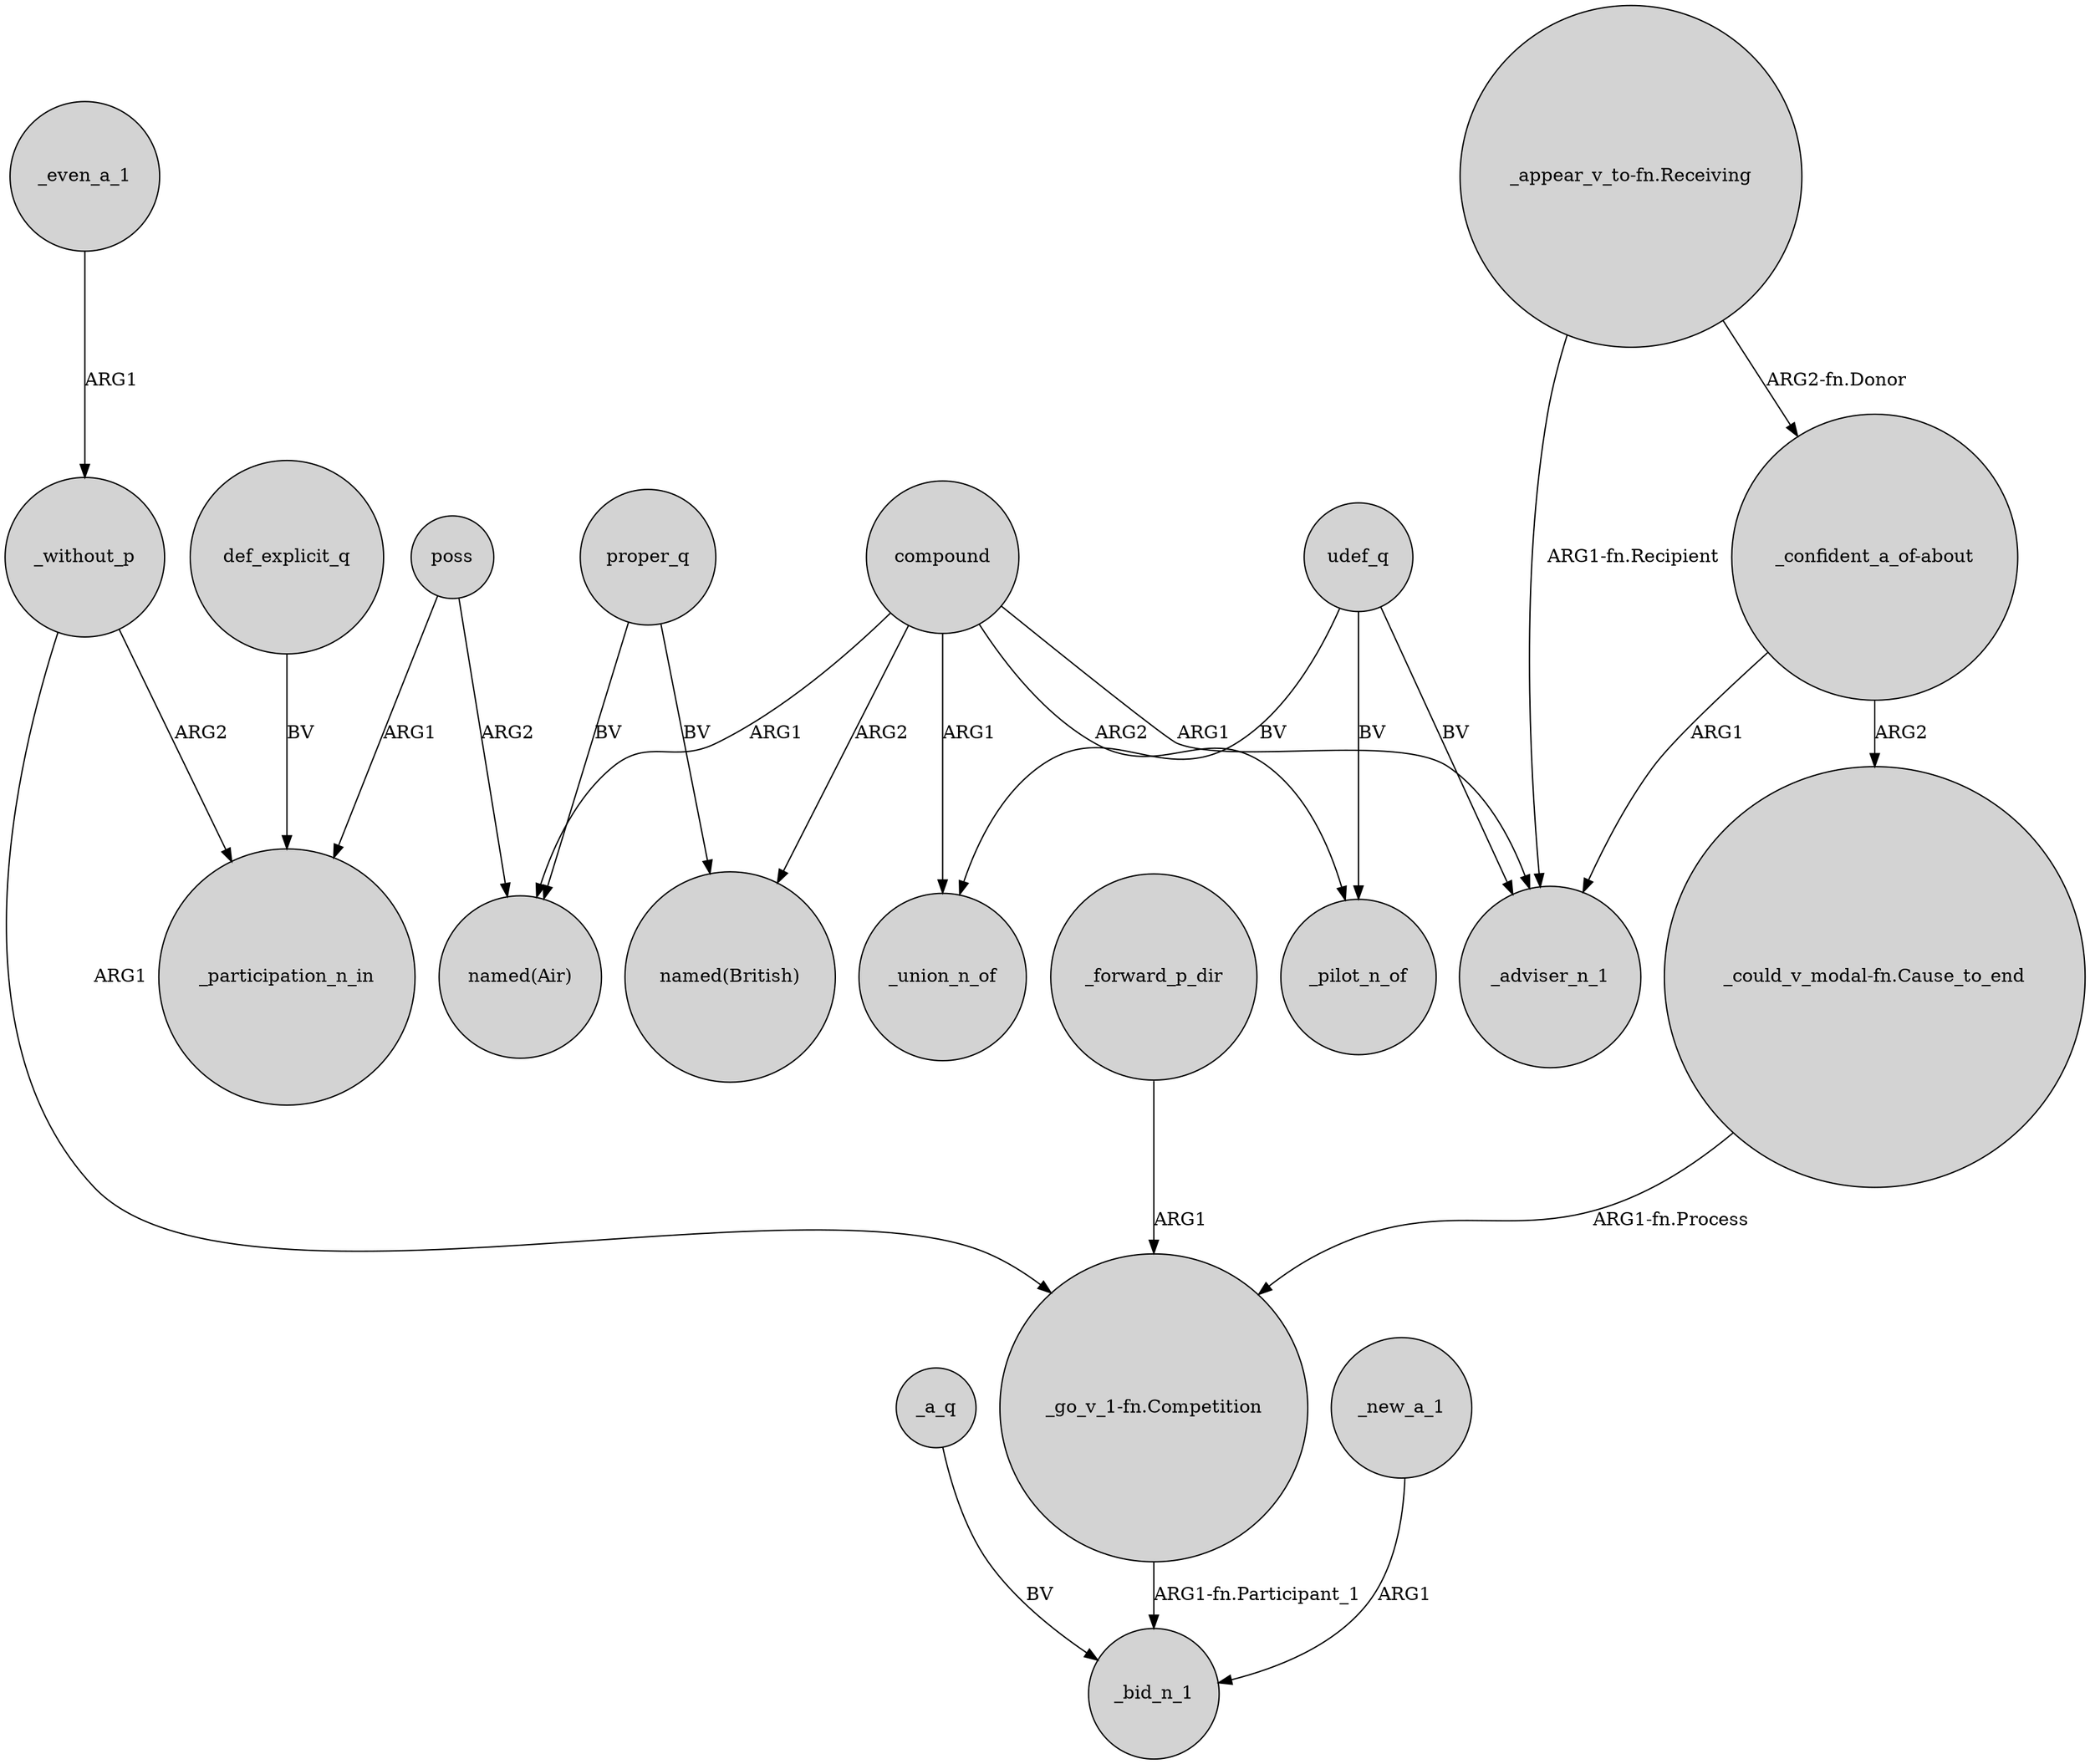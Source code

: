 digraph {
	node [shape=circle style=filled]
	proper_q -> "named(British)" [label=BV]
	_a_q -> _bid_n_1 [label=BV]
	_even_a_1 -> _without_p [label=ARG1]
	compound -> "named(Air)" [label=ARG1]
	"_confident_a_of-about" -> _adviser_n_1 [label=ARG1]
	_without_p -> "_go_v_1-fn.Competition" [label=ARG1]
	compound -> _union_n_of [label=ARG1]
	"_could_v_modal-fn.Cause_to_end" -> "_go_v_1-fn.Competition" [label="ARG1-fn.Process"]
	compound -> _pilot_n_of [label=ARG2]
	"_appear_v_to-fn.Receiving" -> _adviser_n_1 [label="ARG1-fn.Recipient"]
	proper_q -> "named(Air)" [label=BV]
	udef_q -> _adviser_n_1 [label=BV]
	udef_q -> _union_n_of [label=BV]
	"_appear_v_to-fn.Receiving" -> "_confident_a_of-about" [label="ARG2-fn.Donor"]
	udef_q -> _pilot_n_of [label=BV]
	_without_p -> _participation_n_in [label=ARG2]
	_new_a_1 -> _bid_n_1 [label=ARG1]
	poss -> _participation_n_in [label=ARG1]
	compound -> "named(British)" [label=ARG2]
	compound -> _adviser_n_1 [label=ARG1]
	"_confident_a_of-about" -> "_could_v_modal-fn.Cause_to_end" [label=ARG2]
	def_explicit_q -> _participation_n_in [label=BV]
	poss -> "named(Air)" [label=ARG2]
	"_go_v_1-fn.Competition" -> _bid_n_1 [label="ARG1-fn.Participant_1"]
	_forward_p_dir -> "_go_v_1-fn.Competition" [label=ARG1]
}
